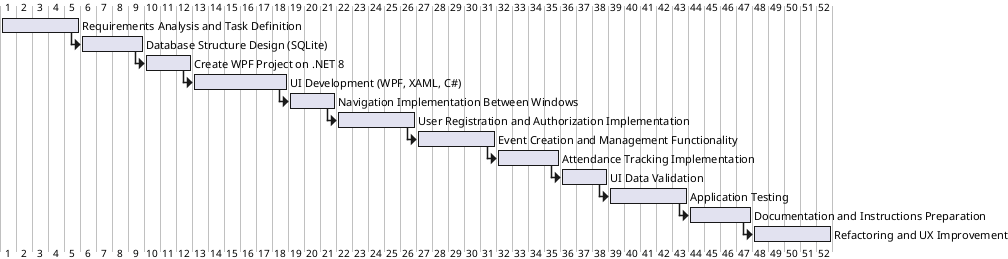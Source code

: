@startgantt

[Requirements Analysis and Task Definition] lasts 5 days
[Database Structure Design (SQLite)] lasts 4 days and starts at [Requirements Analysis and Task Definition]'s end
[Create WPF Project on .NET 8] lasts 3 days and starts at [Database Structure Design (SQLite)]'s end
[UI Development (WPF, XAML, C#)] lasts 6 days and starts at [Create WPF Project on .NET 8]'s end
[Navigation Implementation Between Windows] lasts 3 days and starts at [UI Development (WPF, XAML, C#)]'s end
[User Registration and Authorization Implementation] lasts 5 days and starts at [Navigation Implementation Between Windows]'s end
[Event Creation and Management Functionality] lasts 5 days and starts at [User Registration and Authorization Implementation]'s end
[Attendance Tracking Implementation] lasts 4 days and starts at [Event Creation and Management Functionality]'s end
[UI Data Validation] lasts 3 days and starts at [Attendance Tracking Implementation]'s end
[Application Testing] lasts 5 days and starts at [UI Data Validation]'s end
[Documentation and Instructions Preparation] lasts 4 days and starts at [Application Testing]'s end
[Refactoring and UX Improvement] lasts 5 days and starts at [Documentation and Instructions Preparation]'s end

@endgantt
